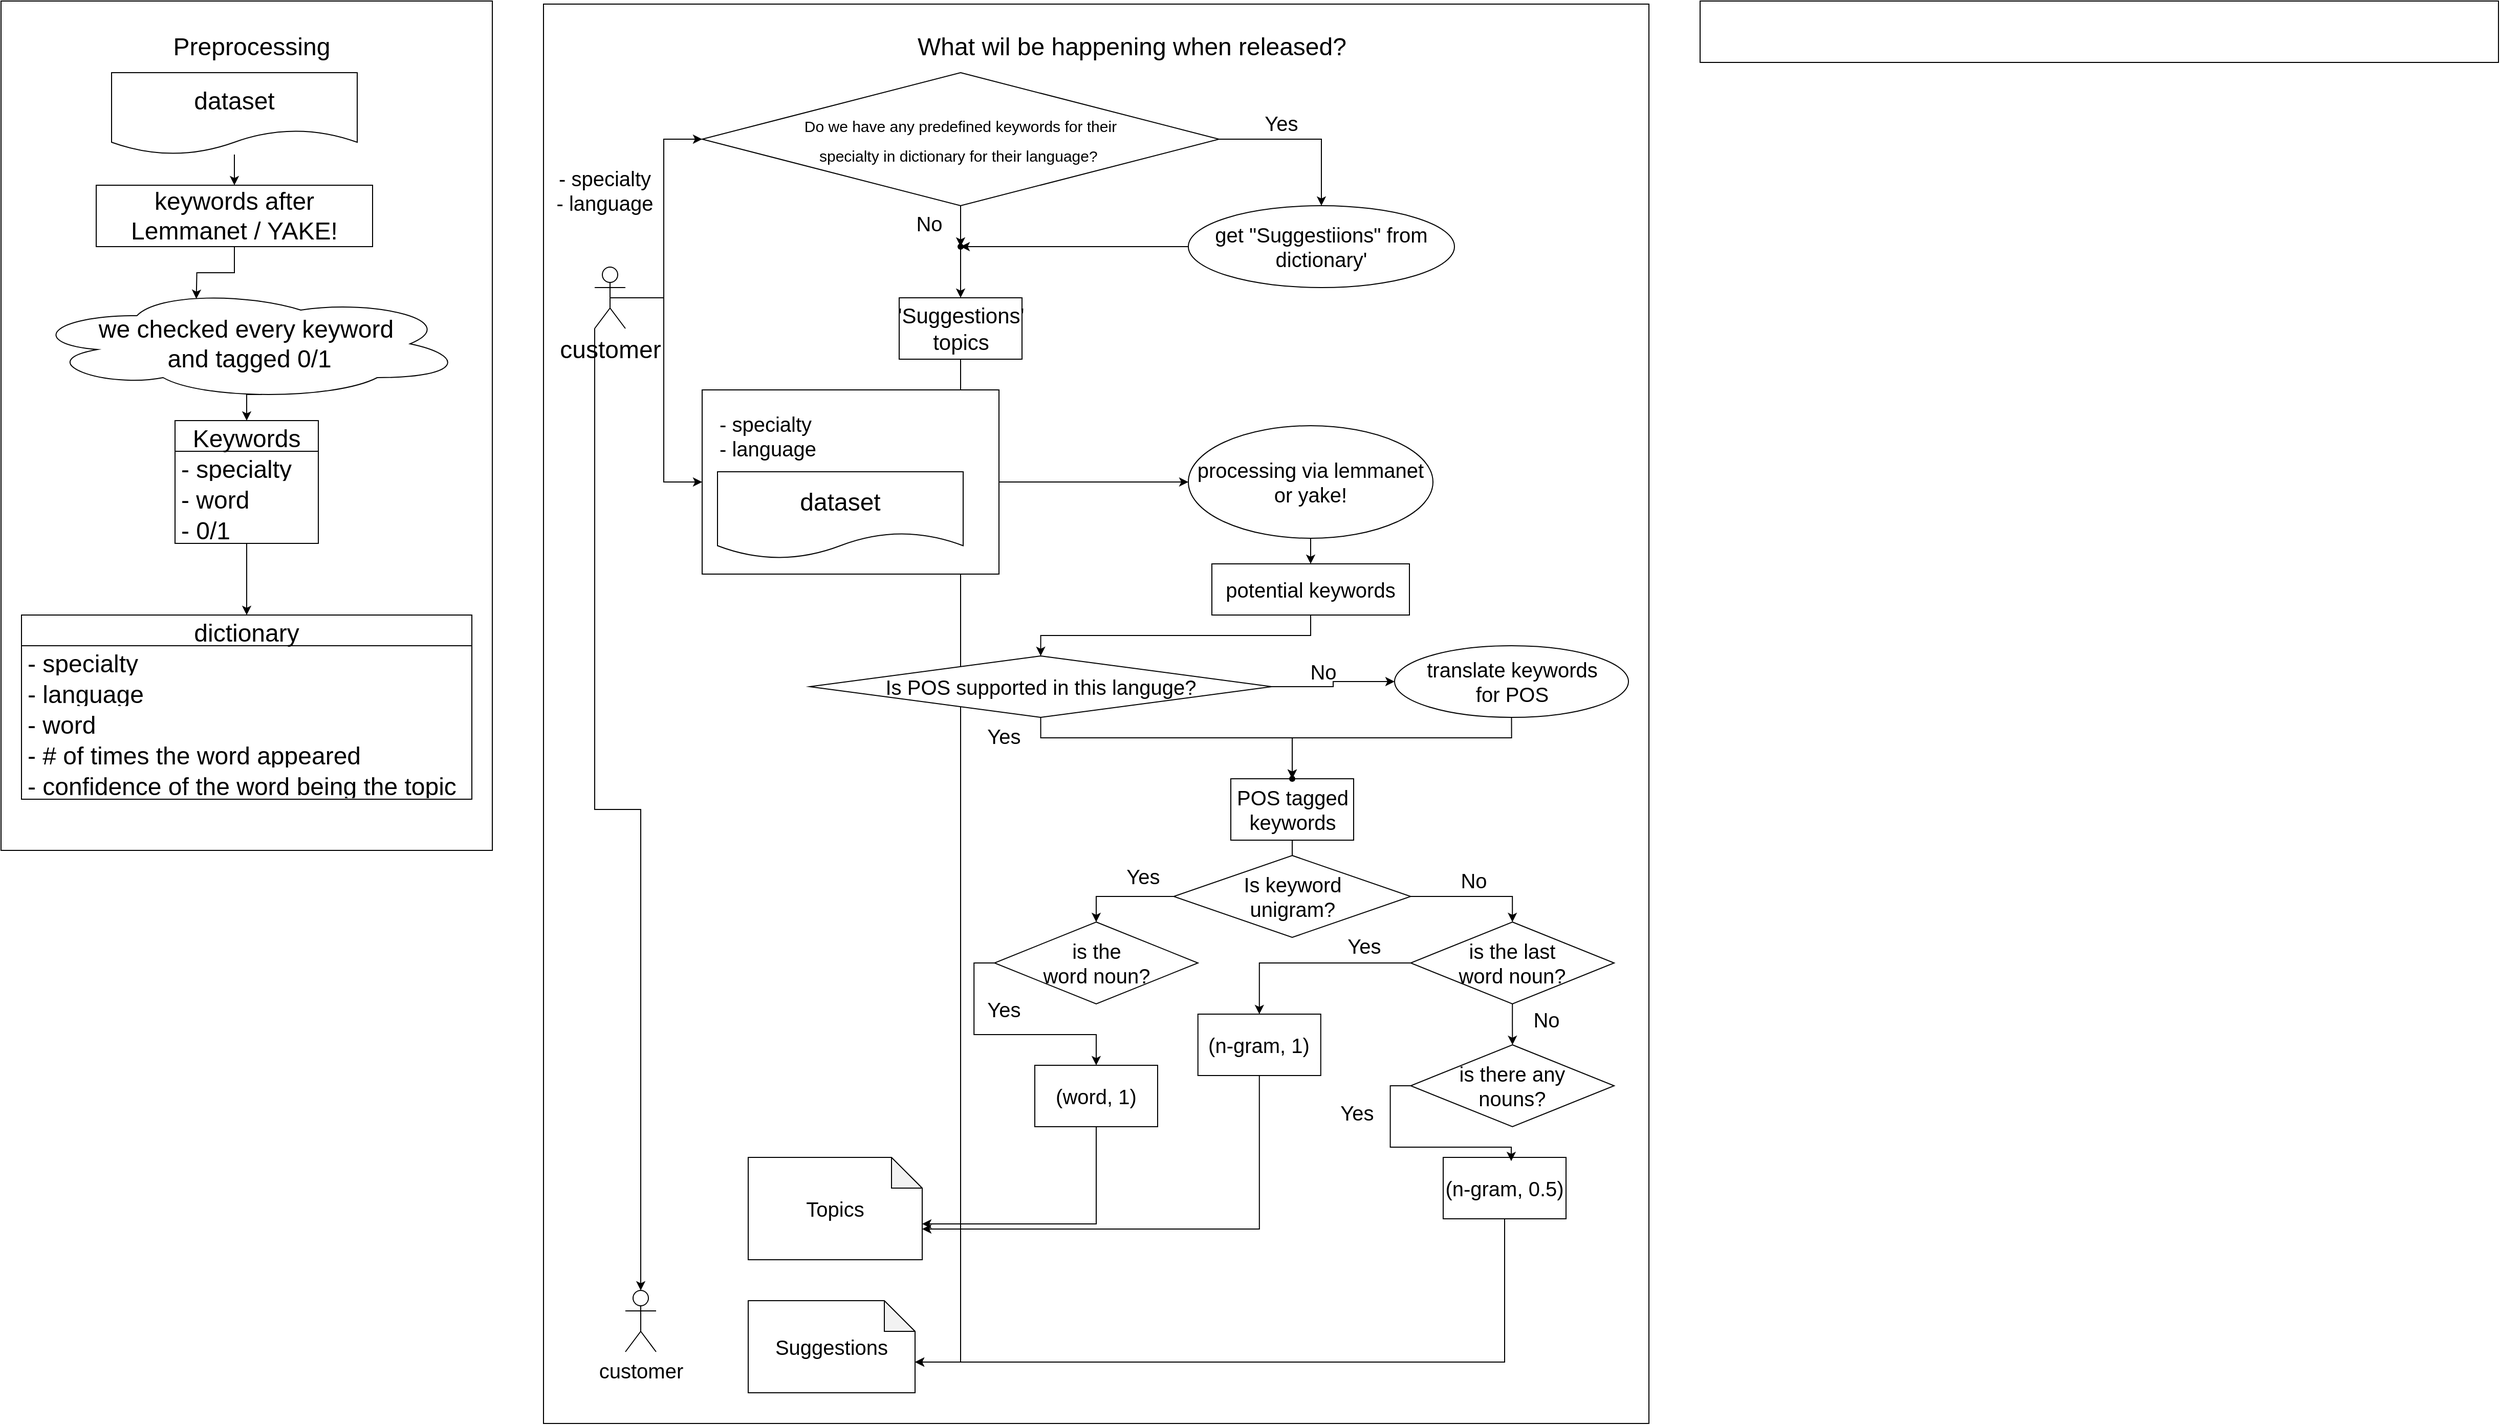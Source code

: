 <mxfile version="20.0.4" type="github">
  <diagram id="jyxu2O19Q4zOR1j5VVk1" name="Page-1">
    <mxGraphModel dx="2607" dy="1533" grid="1" gridSize="10" guides="1" tooltips="1" connect="1" arrows="1" fold="1" page="1" pageScale="1" pageWidth="827" pageHeight="1169" math="0" shadow="0">
      <root>
        <mxCell id="0" />
        <mxCell id="1" parent="0" />
        <mxCell id="x0YamRShH7wEF_Pz-_7j-72" value="" style="rounded=0;whiteSpace=wrap;html=1;fontSize=24;" vertex="1" parent="1">
          <mxGeometry x="10" y="10" width="480" height="830" as="geometry" />
        </mxCell>
        <mxCell id="x0YamRShH7wEF_Pz-_7j-2" value="&lt;font style=&quot;font-size: 24px;&quot;&gt;Preprocessing&lt;/font&gt;" style="text;html=1;strokeColor=none;fillColor=none;align=center;verticalAlign=middle;whiteSpace=wrap;rounded=0;" vertex="1" parent="1">
          <mxGeometry x="40" y="40" width="430" height="30" as="geometry" />
        </mxCell>
        <mxCell id="x0YamRShH7wEF_Pz-_7j-68" value="" style="edgeStyle=orthogonalEdgeStyle;rounded=0;orthogonalLoop=1;jettySize=auto;html=1;fontSize=11;" edge="1" parent="1" source="x0YamRShH7wEF_Pz-_7j-3" target="x0YamRShH7wEF_Pz-_7j-64">
          <mxGeometry relative="1" as="geometry" />
        </mxCell>
        <mxCell id="x0YamRShH7wEF_Pz-_7j-3" value="Keywords" style="swimlane;fontStyle=0;childLayout=stackLayout;horizontal=1;startSize=30;horizontalStack=0;resizeParent=1;resizeParentMax=0;resizeLast=0;collapsible=1;marginBottom=0;fontSize=24;" vertex="1" parent="1">
          <mxGeometry x="180" y="420" width="140" height="120" as="geometry" />
        </mxCell>
        <mxCell id="x0YamRShH7wEF_Pz-_7j-4" value="- specialty" style="text;strokeColor=none;fillColor=none;align=left;verticalAlign=middle;spacingLeft=4;spacingRight=4;overflow=hidden;points=[[0,0.5],[1,0.5]];portConstraint=eastwest;rotatable=0;fontSize=24;" vertex="1" parent="x0YamRShH7wEF_Pz-_7j-3">
          <mxGeometry y="30" width="140" height="30" as="geometry" />
        </mxCell>
        <mxCell id="x0YamRShH7wEF_Pz-_7j-5" value="- word" style="text;strokeColor=none;fillColor=none;align=left;verticalAlign=middle;spacingLeft=4;spacingRight=4;overflow=hidden;points=[[0,0.5],[1,0.5]];portConstraint=eastwest;rotatable=0;fontSize=24;" vertex="1" parent="x0YamRShH7wEF_Pz-_7j-3">
          <mxGeometry y="60" width="140" height="30" as="geometry" />
        </mxCell>
        <mxCell id="x0YamRShH7wEF_Pz-_7j-6" value="- 0/1" style="text;strokeColor=none;fillColor=none;align=left;verticalAlign=middle;spacingLeft=4;spacingRight=4;overflow=hidden;points=[[0,0.5],[1,0.5]];portConstraint=eastwest;rotatable=0;fontSize=24;" vertex="1" parent="x0YamRShH7wEF_Pz-_7j-3">
          <mxGeometry y="90" width="140" height="30" as="geometry" />
        </mxCell>
        <mxCell id="x0YamRShH7wEF_Pz-_7j-16" value="" style="edgeStyle=orthogonalEdgeStyle;rounded=0;orthogonalLoop=1;jettySize=auto;html=1;fontSize=12;" edge="1" parent="1" source="x0YamRShH7wEF_Pz-_7j-8" target="x0YamRShH7wEF_Pz-_7j-14">
          <mxGeometry relative="1" as="geometry" />
        </mxCell>
        <mxCell id="x0YamRShH7wEF_Pz-_7j-8" value="dataset" style="shape=document;whiteSpace=wrap;html=1;boundedLbl=1;fontSize=24;" vertex="1" parent="1">
          <mxGeometry x="118" y="80" width="240" height="80" as="geometry" />
        </mxCell>
        <mxCell id="x0YamRShH7wEF_Pz-_7j-62" style="edgeStyle=orthogonalEdgeStyle;rounded=0;orthogonalLoop=1;jettySize=auto;html=1;exitX=0.5;exitY=1;exitDx=0;exitDy=0;entryX=0.4;entryY=0.1;entryDx=0;entryDy=0;entryPerimeter=0;fontSize=11;" edge="1" parent="1" source="x0YamRShH7wEF_Pz-_7j-14">
          <mxGeometry relative="1" as="geometry">
            <mxPoint x="200.8" y="301" as="targetPoint" />
          </mxGeometry>
        </mxCell>
        <mxCell id="x0YamRShH7wEF_Pz-_7j-14" value="keywords after Lemmanet / YAKE!" style="whiteSpace=wrap;html=1;sketch=0;fontSize=24;" vertex="1" parent="1">
          <mxGeometry x="103" y="190" width="270" height="60" as="geometry" />
        </mxCell>
        <mxCell id="x0YamRShH7wEF_Pz-_7j-63" style="edgeStyle=orthogonalEdgeStyle;rounded=0;orthogonalLoop=1;jettySize=auto;html=1;exitX=0.55;exitY=0.95;exitDx=0;exitDy=0;exitPerimeter=0;entryX=0.5;entryY=0;entryDx=0;entryDy=0;fontSize=11;" edge="1" parent="1" target="x0YamRShH7wEF_Pz-_7j-3">
          <mxGeometry relative="1" as="geometry">
            <mxPoint x="264.85" y="394.5" as="sourcePoint" />
          </mxGeometry>
        </mxCell>
        <mxCell id="x0YamRShH7wEF_Pz-_7j-61" value="we checked every keyword&lt;br style=&quot;font-size: 24px;&quot;&gt;&amp;nbsp;and tagged 0/1" style="ellipse;shape=cloud;whiteSpace=wrap;html=1;fontSize=24;" vertex="1" parent="1">
          <mxGeometry x="36" y="290" width="427" height="110" as="geometry" />
        </mxCell>
        <mxCell id="x0YamRShH7wEF_Pz-_7j-64" value="dictionary" style="swimlane;fontStyle=0;childLayout=stackLayout;horizontal=1;startSize=30;horizontalStack=0;resizeParent=1;resizeParentMax=0;resizeLast=0;collapsible=1;marginBottom=0;fontSize=24;" vertex="1" parent="1">
          <mxGeometry x="30" y="610" width="440" height="180" as="geometry" />
        </mxCell>
        <mxCell id="x0YamRShH7wEF_Pz-_7j-65" value="- specialty" style="text;strokeColor=none;fillColor=none;align=left;verticalAlign=middle;spacingLeft=4;spacingRight=4;overflow=hidden;points=[[0,0.5],[1,0.5]];portConstraint=eastwest;rotatable=0;fontSize=24;" vertex="1" parent="x0YamRShH7wEF_Pz-_7j-64">
          <mxGeometry y="30" width="440" height="30" as="geometry" />
        </mxCell>
        <mxCell id="x0YamRShH7wEF_Pz-_7j-70" value="- language" style="text;strokeColor=none;fillColor=none;align=left;verticalAlign=middle;spacingLeft=4;spacingRight=4;overflow=hidden;points=[[0,0.5],[1,0.5]];portConstraint=eastwest;rotatable=0;fontSize=24;" vertex="1" parent="x0YamRShH7wEF_Pz-_7j-64">
          <mxGeometry y="60" width="440" height="30" as="geometry" />
        </mxCell>
        <mxCell id="x0YamRShH7wEF_Pz-_7j-66" value="- word" style="text;strokeColor=none;fillColor=none;align=left;verticalAlign=middle;spacingLeft=4;spacingRight=4;overflow=hidden;points=[[0,0.5],[1,0.5]];portConstraint=eastwest;rotatable=0;fontSize=24;" vertex="1" parent="x0YamRShH7wEF_Pz-_7j-64">
          <mxGeometry y="90" width="440" height="30" as="geometry" />
        </mxCell>
        <mxCell id="x0YamRShH7wEF_Pz-_7j-67" value="- # of times the word appeared" style="text;strokeColor=none;fillColor=none;align=left;verticalAlign=middle;spacingLeft=4;spacingRight=4;overflow=hidden;points=[[0,0.5],[1,0.5]];portConstraint=eastwest;rotatable=0;fontSize=24;" vertex="1" parent="x0YamRShH7wEF_Pz-_7j-64">
          <mxGeometry y="120" width="440" height="30" as="geometry" />
        </mxCell>
        <mxCell id="x0YamRShH7wEF_Pz-_7j-69" value="- confidence of the word being the topic" style="text;strokeColor=none;fillColor=none;align=left;verticalAlign=middle;spacingLeft=4;spacingRight=4;overflow=hidden;points=[[0,0.5],[1,0.5]];portConstraint=eastwest;rotatable=0;fontSize=24;" vertex="1" parent="x0YamRShH7wEF_Pz-_7j-64">
          <mxGeometry y="150" width="440" height="30" as="geometry" />
        </mxCell>
        <mxCell id="x0YamRShH7wEF_Pz-_7j-76" value="" style="rounded=0;whiteSpace=wrap;html=1;fontSize=24;" vertex="1" parent="1">
          <mxGeometry x="540" y="13" width="1080" height="1387" as="geometry" />
        </mxCell>
        <mxCell id="x0YamRShH7wEF_Pz-_7j-77" value="What wil be happening when released?" style="text;html=1;strokeColor=none;fillColor=none;align=center;verticalAlign=middle;whiteSpace=wrap;rounded=0;fontSize=24;" vertex="1" parent="1">
          <mxGeometry x="740" y="40" width="750" height="30" as="geometry" />
        </mxCell>
        <mxCell id="x0YamRShH7wEF_Pz-_7j-82" value="" style="edgeStyle=orthogonalEdgeStyle;rounded=0;orthogonalLoop=1;jettySize=auto;html=1;fontSize=24;entryX=0;entryY=0.5;entryDx=0;entryDy=0;" edge="1" parent="1" source="x0YamRShH7wEF_Pz-_7j-79" target="x0YamRShH7wEF_Pz-_7j-81">
          <mxGeometry relative="1" as="geometry" />
        </mxCell>
        <mxCell id="x0YamRShH7wEF_Pz-_7j-93" style="edgeStyle=orthogonalEdgeStyle;rounded=0;orthogonalLoop=1;jettySize=auto;html=1;exitX=0.5;exitY=0.5;exitDx=0;exitDy=0;exitPerimeter=0;entryX=0;entryY=0.5;entryDx=0;entryDy=0;fontSize=15;" edge="1" parent="1" source="x0YamRShH7wEF_Pz-_7j-79" target="x0YamRShH7wEF_Pz-_7j-96">
          <mxGeometry relative="1" as="geometry" />
        </mxCell>
        <mxCell id="x0YamRShH7wEF_Pz-_7j-154" style="edgeStyle=orthogonalEdgeStyle;rounded=0;orthogonalLoop=1;jettySize=auto;html=1;exitX=0;exitY=1;exitDx=0;exitDy=0;exitPerimeter=0;entryX=0.5;entryY=0;entryDx=0;entryDy=0;entryPerimeter=0;fontSize=20;" edge="1" parent="1" source="x0YamRShH7wEF_Pz-_7j-79" target="x0YamRShH7wEF_Pz-_7j-153">
          <mxGeometry relative="1" as="geometry" />
        </mxCell>
        <mxCell id="x0YamRShH7wEF_Pz-_7j-79" value="customer" style="shape=umlActor;verticalLabelPosition=bottom;verticalAlign=top;html=1;outlineConnect=0;fontSize=24;" vertex="1" parent="1">
          <mxGeometry x="590" y="270" width="30" height="60" as="geometry" />
        </mxCell>
        <mxCell id="x0YamRShH7wEF_Pz-_7j-87" style="edgeStyle=orthogonalEdgeStyle;rounded=0;orthogonalLoop=1;jettySize=auto;html=1;exitX=1;exitY=0.5;exitDx=0;exitDy=0;entryX=0.5;entryY=0;entryDx=0;entryDy=0;fontSize=15;" edge="1" parent="1" source="x0YamRShH7wEF_Pz-_7j-81" target="x0YamRShH7wEF_Pz-_7j-86">
          <mxGeometry relative="1" as="geometry" />
        </mxCell>
        <mxCell id="x0YamRShH7wEF_Pz-_7j-119" style="edgeStyle=orthogonalEdgeStyle;rounded=0;orthogonalLoop=1;jettySize=auto;html=1;exitX=0.5;exitY=1;exitDx=0;exitDy=0;entryX=0.6;entryY=0.4;entryDx=0;entryDy=0;entryPerimeter=0;fontSize=20;" edge="1" parent="1" source="x0YamRShH7wEF_Pz-_7j-81" target="x0YamRShH7wEF_Pz-_7j-117">
          <mxGeometry relative="1" as="geometry" />
        </mxCell>
        <mxCell id="x0YamRShH7wEF_Pz-_7j-81" value="&lt;font style=&quot;font-size: 15px;&quot;&gt;&lt;br&gt;Do we have any predefined keywords for their &lt;br&gt;specialty in dictionary for their language?&amp;nbsp;&lt;/font&gt;" style="rhombus;whiteSpace=wrap;html=1;fontSize=24;verticalAlign=top;" vertex="1" parent="1">
          <mxGeometry x="695" y="80" width="505" height="130" as="geometry" />
        </mxCell>
        <mxCell id="x0YamRShH7wEF_Pz-_7j-162" style="edgeStyle=orthogonalEdgeStyle;rounded=0;orthogonalLoop=1;jettySize=auto;html=1;exitX=0.5;exitY=1;exitDx=0;exitDy=0;fontSize=20;entryX=0;entryY=0;entryDx=163;entryDy=60;entryPerimeter=0;" edge="1" parent="1" source="x0YamRShH7wEF_Pz-_7j-84" target="x0YamRShH7wEF_Pz-_7j-160">
          <mxGeometry relative="1" as="geometry">
            <Array as="points">
              <mxPoint x="947" y="1340" />
            </Array>
          </mxGeometry>
        </mxCell>
        <mxCell id="x0YamRShH7wEF_Pz-_7j-84" value="&#39;Suggestions&#39; topics" style="rounded=0;whiteSpace=wrap;html=1;fontSize=21;" vertex="1" parent="1">
          <mxGeometry x="887.5" y="300" width="120" height="60" as="geometry" />
        </mxCell>
        <mxCell id="x0YamRShH7wEF_Pz-_7j-89" style="edgeStyle=orthogonalEdgeStyle;rounded=0;orthogonalLoop=1;jettySize=auto;html=1;exitX=0;exitY=0.5;exitDx=0;exitDy=0;fontSize=15;entryX=0.592;entryY=0.564;entryDx=0;entryDy=0;entryPerimeter=0;" edge="1" parent="1" source="x0YamRShH7wEF_Pz-_7j-86" target="x0YamRShH7wEF_Pz-_7j-117">
          <mxGeometry relative="1" as="geometry">
            <mxPoint x="950" y="240" as="targetPoint" />
          </mxGeometry>
        </mxCell>
        <mxCell id="x0YamRShH7wEF_Pz-_7j-86" value="get &quot;Suggestiions&quot; from dictionary&#39;" style="ellipse;whiteSpace=wrap;html=1;fontSize=20;" vertex="1" parent="1">
          <mxGeometry x="1170" y="210" width="260" height="80" as="geometry" />
        </mxCell>
        <mxCell id="x0YamRShH7wEF_Pz-_7j-90" value="Yes" style="text;html=1;strokeColor=none;fillColor=none;align=center;verticalAlign=middle;whiteSpace=wrap;rounded=0;fontSize=20;" vertex="1" parent="1">
          <mxGeometry x="1230.5" y="114" width="60" height="30" as="geometry" />
        </mxCell>
        <mxCell id="x0YamRShH7wEF_Pz-_7j-92" value="No" style="text;html=1;strokeColor=none;fillColor=none;align=center;verticalAlign=middle;whiteSpace=wrap;rounded=0;fontSize=20;" vertex="1" parent="1">
          <mxGeometry x="886.5" y="212" width="60" height="30" as="geometry" />
        </mxCell>
        <mxCell id="x0YamRShH7wEF_Pz-_7j-94" value="- specialty&lt;br style=&quot;font-size: 20px;&quot;&gt;- language" style="text;html=1;strokeColor=none;fillColor=none;align=center;verticalAlign=middle;whiteSpace=wrap;rounded=0;fontSize=20;" vertex="1" parent="1">
          <mxGeometry x="520" y="180" width="160" height="30" as="geometry" />
        </mxCell>
        <mxCell id="x0YamRShH7wEF_Pz-_7j-103" style="edgeStyle=orthogonalEdgeStyle;rounded=0;orthogonalLoop=1;jettySize=auto;html=1;exitX=1;exitY=0.5;exitDx=0;exitDy=0;entryX=0;entryY=0.5;entryDx=0;entryDy=0;fontSize=20;" edge="1" parent="1" source="x0YamRShH7wEF_Pz-_7j-96" target="x0YamRShH7wEF_Pz-_7j-102">
          <mxGeometry relative="1" as="geometry" />
        </mxCell>
        <mxCell id="x0YamRShH7wEF_Pz-_7j-96" value="" style="rounded=0;whiteSpace=wrap;html=1;fontSize=15;" vertex="1" parent="1">
          <mxGeometry x="695" y="390" width="290" height="180" as="geometry" />
        </mxCell>
        <mxCell id="x0YamRShH7wEF_Pz-_7j-78" value="dataset" style="shape=document;whiteSpace=wrap;html=1;boundedLbl=1;fontSize=24;" vertex="1" parent="1">
          <mxGeometry x="710" y="470" width="240" height="85" as="geometry" />
        </mxCell>
        <mxCell id="x0YamRShH7wEF_Pz-_7j-95" value="&lt;font style=&quot;font-size: 20px;&quot;&gt;- specialty&lt;br&gt;- language&lt;/font&gt;" style="text;html=1;strokeColor=none;fillColor=none;align=left;verticalAlign=middle;whiteSpace=wrap;rounded=0;fontSize=15;" vertex="1" parent="1">
          <mxGeometry x="710" y="400" width="170" height="70" as="geometry" />
        </mxCell>
        <mxCell id="x0YamRShH7wEF_Pz-_7j-111" style="edgeStyle=orthogonalEdgeStyle;rounded=0;orthogonalLoop=1;jettySize=auto;html=1;exitX=0.5;exitY=1;exitDx=0;exitDy=0;fontSize=20;" edge="1" parent="1" source="x0YamRShH7wEF_Pz-_7j-102" target="x0YamRShH7wEF_Pz-_7j-105">
          <mxGeometry relative="1" as="geometry" />
        </mxCell>
        <mxCell id="x0YamRShH7wEF_Pz-_7j-102" value="processing via lemmanet or yake!" style="ellipse;whiteSpace=wrap;html=1;fontSize=20;" vertex="1" parent="1">
          <mxGeometry x="1170" y="425" width="239" height="110" as="geometry" />
        </mxCell>
        <mxCell id="x0YamRShH7wEF_Pz-_7j-110" style="edgeStyle=orthogonalEdgeStyle;rounded=0;orthogonalLoop=1;jettySize=auto;html=1;exitX=0.5;exitY=1;exitDx=0;exitDy=0;entryX=0.5;entryY=0;entryDx=0;entryDy=0;fontSize=20;" edge="1" parent="1" source="x0YamRShH7wEF_Pz-_7j-105" target="x0YamRShH7wEF_Pz-_7j-17">
          <mxGeometry relative="1" as="geometry" />
        </mxCell>
        <mxCell id="x0YamRShH7wEF_Pz-_7j-105" value="potential keywords" style="rounded=0;whiteSpace=wrap;html=1;fontSize=20;" vertex="1" parent="1">
          <mxGeometry x="1193" y="560" width="193" height="50" as="geometry" />
        </mxCell>
        <mxCell id="x0YamRShH7wEF_Pz-_7j-112" style="edgeStyle=orthogonalEdgeStyle;rounded=0;orthogonalLoop=1;jettySize=auto;html=1;exitX=1;exitY=0.5;exitDx=0;exitDy=0;entryX=0;entryY=0.5;entryDx=0;entryDy=0;fontSize=20;" edge="1" parent="1" source="x0YamRShH7wEF_Pz-_7j-17" target="x0YamRShH7wEF_Pz-_7j-25">
          <mxGeometry relative="1" as="geometry" />
        </mxCell>
        <mxCell id="x0YamRShH7wEF_Pz-_7j-116" style="edgeStyle=orthogonalEdgeStyle;rounded=0;orthogonalLoop=1;jettySize=auto;html=1;exitX=0.5;exitY=1;exitDx=0;exitDy=0;entryX=0.482;entryY=0.647;entryDx=0;entryDy=0;entryPerimeter=0;fontSize=20;" edge="1" parent="1" source="x0YamRShH7wEF_Pz-_7j-17" target="x0YamRShH7wEF_Pz-_7j-34">
          <mxGeometry relative="1" as="geometry" />
        </mxCell>
        <mxCell id="x0YamRShH7wEF_Pz-_7j-17" value="&lt;font style=&quot;font-size: 20px;&quot;&gt;Is POS supported in this languge?&lt;/font&gt;" style="rhombus;whiteSpace=wrap;html=1;sketch=0;fontSize=20;" vertex="1" parent="1">
          <mxGeometry x="800" y="650" width="451.5" height="60" as="geometry" />
        </mxCell>
        <mxCell id="x0YamRShH7wEF_Pz-_7j-40" style="edgeStyle=orthogonalEdgeStyle;rounded=0;orthogonalLoop=1;jettySize=auto;html=1;exitX=0.5;exitY=1;exitDx=0;exitDy=0;fontSize=20;" edge="1" parent="1" source="x0YamRShH7wEF_Pz-_7j-19" target="x0YamRShH7wEF_Pz-_7j-41">
          <mxGeometry relative="1" as="geometry">
            <mxPoint x="1271.167" y="950" as="targetPoint" />
          </mxGeometry>
        </mxCell>
        <mxCell id="x0YamRShH7wEF_Pz-_7j-19" value="POS tagged keywords" style="whiteSpace=wrap;html=1;sketch=0;fontSize=20;" vertex="1" parent="1">
          <mxGeometry x="1211.5" y="770" width="120" height="60" as="geometry" />
        </mxCell>
        <mxCell id="x0YamRShH7wEF_Pz-_7j-115" style="edgeStyle=orthogonalEdgeStyle;rounded=0;orthogonalLoop=1;jettySize=auto;html=1;exitX=0.5;exitY=1;exitDx=0;exitDy=0;entryX=1.015;entryY=0.847;entryDx=0;entryDy=0;entryPerimeter=0;fontSize=20;" edge="1" parent="1" source="x0YamRShH7wEF_Pz-_7j-25" target="x0YamRShH7wEF_Pz-_7j-34">
          <mxGeometry relative="1" as="geometry" />
        </mxCell>
        <mxCell id="x0YamRShH7wEF_Pz-_7j-25" value="translate keywords &lt;br&gt;for POS" style="ellipse;whiteSpace=wrap;html=1;fontSize=20;" vertex="1" parent="1">
          <mxGeometry x="1371.5" y="640" width="228.5" height="70" as="geometry" />
        </mxCell>
        <mxCell id="x0YamRShH7wEF_Pz-_7j-34" value="" style="shape=waypoint;sketch=0;size=6;pointerEvents=1;points=[];fillColor=default;resizable=0;rotatable=0;perimeter=centerPerimeter;snapToPoint=1;fontSize=20;" vertex="1" parent="1">
          <mxGeometry x="1251.5" y="750" width="40" height="40" as="geometry" />
        </mxCell>
        <mxCell id="x0YamRShH7wEF_Pz-_7j-122" style="edgeStyle=orthogonalEdgeStyle;rounded=0;orthogonalLoop=1;jettySize=auto;html=1;exitX=0;exitY=0.5;exitDx=0;exitDy=0;entryX=0.5;entryY=0;entryDx=0;entryDy=0;fontSize=20;" edge="1" parent="1" source="x0YamRShH7wEF_Pz-_7j-41" target="x0YamRShH7wEF_Pz-_7j-125">
          <mxGeometry relative="1" as="geometry">
            <mxPoint x="1096.5" y="925" as="targetPoint" />
          </mxGeometry>
        </mxCell>
        <mxCell id="x0YamRShH7wEF_Pz-_7j-124" style="edgeStyle=orthogonalEdgeStyle;rounded=0;orthogonalLoop=1;jettySize=auto;html=1;exitX=1;exitY=0.5;exitDx=0;exitDy=0;entryX=0.5;entryY=0;entryDx=0;entryDy=0;fontSize=20;" edge="1" parent="1" source="x0YamRShH7wEF_Pz-_7j-41" target="x0YamRShH7wEF_Pz-_7j-53">
          <mxGeometry relative="1" as="geometry" />
        </mxCell>
        <mxCell id="x0YamRShH7wEF_Pz-_7j-41" value="Is keyword&lt;br&gt;unigram?" style="rhombus;whiteSpace=wrap;html=1;fontSize=20;" vertex="1" parent="1">
          <mxGeometry x="1155.75" y="845" width="231.5" height="80" as="geometry" />
        </mxCell>
        <mxCell id="x0YamRShH7wEF_Pz-_7j-50" value="Yes" style="text;html=1;strokeColor=none;fillColor=none;align=center;verticalAlign=middle;whiteSpace=wrap;rounded=0;fontSize=20;" vertex="1" parent="1">
          <mxGeometry x="960" y="715" width="60" height="25" as="geometry" />
        </mxCell>
        <mxCell id="x0YamRShH7wEF_Pz-_7j-52" value="Yes" style="text;html=1;strokeColor=none;fillColor=none;align=center;verticalAlign=middle;whiteSpace=wrap;rounded=0;fontSize=20;" vertex="1" parent="1">
          <mxGeometry x="1095.75" y="850" width="60" height="30" as="geometry" />
        </mxCell>
        <mxCell id="x0YamRShH7wEF_Pz-_7j-135" style="edgeStyle=orthogonalEdgeStyle;rounded=0;orthogonalLoop=1;jettySize=auto;html=1;exitX=0;exitY=0.5;exitDx=0;exitDy=0;entryX=0.5;entryY=0;entryDx=0;entryDy=0;fontSize=20;" edge="1" parent="1" source="x0YamRShH7wEF_Pz-_7j-53" target="x0YamRShH7wEF_Pz-_7j-128">
          <mxGeometry relative="1" as="geometry" />
        </mxCell>
        <mxCell id="x0YamRShH7wEF_Pz-_7j-138" style="edgeStyle=orthogonalEdgeStyle;rounded=0;orthogonalLoop=1;jettySize=auto;html=1;exitX=0.5;exitY=1;exitDx=0;exitDy=0;fontSize=20;" edge="1" parent="1" source="x0YamRShH7wEF_Pz-_7j-53" target="x0YamRShH7wEF_Pz-_7j-130">
          <mxGeometry relative="1" as="geometry" />
        </mxCell>
        <mxCell id="x0YamRShH7wEF_Pz-_7j-53" value="is the last &lt;br&gt;word noun?" style="rhombus;whiteSpace=wrap;html=1;fontSize=20;" vertex="1" parent="1">
          <mxGeometry x="1387.25" y="910" width="198.75" height="80" as="geometry" />
        </mxCell>
        <mxCell id="x0YamRShH7wEF_Pz-_7j-55" value="No" style="text;html=1;strokeColor=none;fillColor=none;align=center;verticalAlign=middle;whiteSpace=wrap;rounded=0;fontSize=20;" vertex="1" parent="1">
          <mxGeometry x="1419" y="854" width="60" height="30" as="geometry" />
        </mxCell>
        <mxCell id="x0YamRShH7wEF_Pz-_7j-114" value="No" style="text;html=1;strokeColor=none;fillColor=none;align=center;verticalAlign=middle;whiteSpace=wrap;rounded=0;fontSize=20;" vertex="1" parent="1">
          <mxGeometry x="1271.5" y="650" width="60" height="30" as="geometry" />
        </mxCell>
        <mxCell id="x0YamRShH7wEF_Pz-_7j-120" value="" style="edgeStyle=orthogonalEdgeStyle;rounded=0;orthogonalLoop=1;jettySize=auto;html=1;fontSize=20;" edge="1" parent="1" source="x0YamRShH7wEF_Pz-_7j-117" target="x0YamRShH7wEF_Pz-_7j-84">
          <mxGeometry relative="1" as="geometry" />
        </mxCell>
        <mxCell id="x0YamRShH7wEF_Pz-_7j-117" value="" style="shape=waypoint;sketch=0;size=6;pointerEvents=1;points=[];fillColor=default;resizable=0;rotatable=0;perimeter=centerPerimeter;snapToPoint=1;fontSize=20;" vertex="1" parent="1">
          <mxGeometry x="927.5" y="230" width="40" height="40" as="geometry" />
        </mxCell>
        <mxCell id="x0YamRShH7wEF_Pz-_7j-131" style="edgeStyle=orthogonalEdgeStyle;rounded=0;orthogonalLoop=1;jettySize=auto;html=1;exitX=0;exitY=0.5;exitDx=0;exitDy=0;entryX=0.5;entryY=0;entryDx=0;entryDy=0;fontSize=20;" edge="1" parent="1" source="x0YamRShH7wEF_Pz-_7j-125" target="x0YamRShH7wEF_Pz-_7j-126">
          <mxGeometry relative="1" as="geometry" />
        </mxCell>
        <mxCell id="x0YamRShH7wEF_Pz-_7j-125" value="is the&lt;br&gt;word noun?" style="rhombus;whiteSpace=wrap;html=1;fontSize=20;" vertex="1" parent="1">
          <mxGeometry x="980.63" y="910" width="198.75" height="80" as="geometry" />
        </mxCell>
        <mxCell id="x0YamRShH7wEF_Pz-_7j-164" style="edgeStyle=orthogonalEdgeStyle;rounded=0;orthogonalLoop=1;jettySize=auto;html=1;exitX=0.5;exitY=1;exitDx=0;exitDy=0;entryX=0;entryY=0;entryDx=170;entryDy=65;entryPerimeter=0;fontSize=20;" edge="1" parent="1" source="x0YamRShH7wEF_Pz-_7j-126" target="x0YamRShH7wEF_Pz-_7j-161">
          <mxGeometry relative="1" as="geometry" />
        </mxCell>
        <mxCell id="x0YamRShH7wEF_Pz-_7j-126" value="(word, 1)" style="rounded=0;whiteSpace=wrap;html=1;fontSize=20;" vertex="1" parent="1">
          <mxGeometry x="1020" y="1050" width="120" height="60" as="geometry" />
        </mxCell>
        <mxCell id="x0YamRShH7wEF_Pz-_7j-165" style="edgeStyle=orthogonalEdgeStyle;rounded=0;orthogonalLoop=1;jettySize=auto;html=1;exitX=0.5;exitY=1;exitDx=0;exitDy=0;fontSize=20;" edge="1" parent="1" source="x0YamRShH7wEF_Pz-_7j-128">
          <mxGeometry relative="1" as="geometry">
            <mxPoint x="910" y="1210" as="targetPoint" />
            <Array as="points">
              <mxPoint x="1239" y="1210" />
            </Array>
          </mxGeometry>
        </mxCell>
        <mxCell id="x0YamRShH7wEF_Pz-_7j-128" value="(n-gram, 1)" style="rounded=0;whiteSpace=wrap;html=1;fontSize=20;" vertex="1" parent="1">
          <mxGeometry x="1179.38" y="1000" width="120" height="60" as="geometry" />
        </mxCell>
        <mxCell id="x0YamRShH7wEF_Pz-_7j-163" style="edgeStyle=orthogonalEdgeStyle;rounded=0;orthogonalLoop=1;jettySize=auto;html=1;exitX=0.5;exitY=1;exitDx=0;exitDy=0;entryX=0;entryY=0;entryDx=163;entryDy=60;entryPerimeter=0;fontSize=20;" edge="1" parent="1" source="x0YamRShH7wEF_Pz-_7j-129" target="x0YamRShH7wEF_Pz-_7j-160">
          <mxGeometry relative="1" as="geometry" />
        </mxCell>
        <mxCell id="x0YamRShH7wEF_Pz-_7j-129" value="(n-gram, 0.5)" style="rounded=0;whiteSpace=wrap;html=1;fontSize=20;" vertex="1" parent="1">
          <mxGeometry x="1419" y="1140" width="120" height="60" as="geometry" />
        </mxCell>
        <mxCell id="x0YamRShH7wEF_Pz-_7j-140" style="edgeStyle=orthogonalEdgeStyle;rounded=0;orthogonalLoop=1;jettySize=auto;html=1;exitX=0;exitY=0.5;exitDx=0;exitDy=0;entryX=0.554;entryY=0.06;entryDx=0;entryDy=0;entryPerimeter=0;fontSize=20;" edge="1" parent="1" source="x0YamRShH7wEF_Pz-_7j-130" target="x0YamRShH7wEF_Pz-_7j-129">
          <mxGeometry relative="1" as="geometry" />
        </mxCell>
        <mxCell id="x0YamRShH7wEF_Pz-_7j-130" value="is there any &lt;br&gt;nouns?" style="rhombus;whiteSpace=wrap;html=1;fontSize=20;" vertex="1" parent="1">
          <mxGeometry x="1387.25" y="1030" width="198.75" height="80" as="geometry" />
        </mxCell>
        <mxCell id="x0YamRShH7wEF_Pz-_7j-132" value="Yes" style="text;html=1;strokeColor=none;fillColor=none;align=center;verticalAlign=middle;whiteSpace=wrap;rounded=0;fontSize=20;" vertex="1" parent="1">
          <mxGeometry x="960" y="980" width="60" height="30" as="geometry" />
        </mxCell>
        <mxCell id="x0YamRShH7wEF_Pz-_7j-136" value="Yes" style="text;html=1;strokeColor=none;fillColor=none;align=center;verticalAlign=middle;whiteSpace=wrap;rounded=0;fontSize=20;" vertex="1" parent="1">
          <mxGeometry x="1311.5" y="918" width="60" height="30" as="geometry" />
        </mxCell>
        <mxCell id="x0YamRShH7wEF_Pz-_7j-139" value="No" style="text;html=1;strokeColor=none;fillColor=none;align=center;verticalAlign=middle;whiteSpace=wrap;rounded=0;fontSize=20;" vertex="1" parent="1">
          <mxGeometry x="1490" y="990" width="60" height="30" as="geometry" />
        </mxCell>
        <mxCell id="x0YamRShH7wEF_Pz-_7j-141" value="Yes" style="text;html=1;strokeColor=none;fillColor=none;align=center;verticalAlign=middle;whiteSpace=wrap;rounded=0;fontSize=20;" vertex="1" parent="1">
          <mxGeometry x="1305" y="1081" width="60" height="30" as="geometry" />
        </mxCell>
        <mxCell id="x0YamRShH7wEF_Pz-_7j-153" value="customer&lt;br&gt;" style="shape=umlActor;verticalLabelPosition=bottom;verticalAlign=top;html=1;outlineConnect=0;fontSize=20;" vertex="1" parent="1">
          <mxGeometry x="620" y="1270" width="30" height="60" as="geometry" />
        </mxCell>
        <mxCell id="x0YamRShH7wEF_Pz-_7j-160" value="Suggestions" style="shape=note;whiteSpace=wrap;html=1;backgroundOutline=1;darkOpacity=0.05;fontSize=20;" vertex="1" parent="1">
          <mxGeometry x="740" y="1280" width="163" height="90" as="geometry" />
        </mxCell>
        <mxCell id="x0YamRShH7wEF_Pz-_7j-161" value="Topics" style="shape=note;whiteSpace=wrap;html=1;backgroundOutline=1;darkOpacity=0.05;fontSize=20;" vertex="1" parent="1">
          <mxGeometry x="740" y="1140" width="170" height="100" as="geometry" />
        </mxCell>
        <mxCell id="x0YamRShH7wEF_Pz-_7j-166" value="" style="rounded=0;whiteSpace=wrap;html=1;fontSize=20;" vertex="1" parent="1">
          <mxGeometry x="1670" y="10" width="780" height="60" as="geometry" />
        </mxCell>
      </root>
    </mxGraphModel>
  </diagram>
</mxfile>
